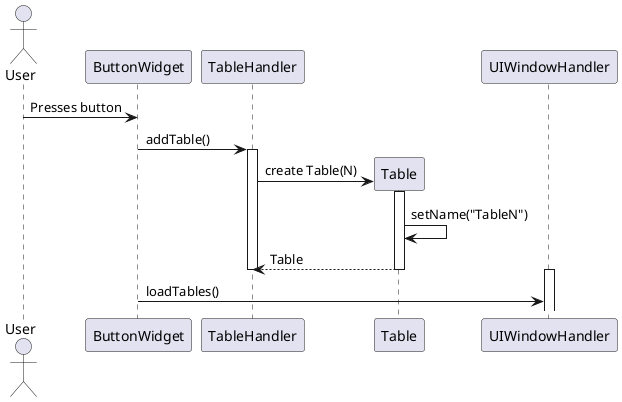 @startuml
actor User

User->ButtonWidget: Presses button

ButtonWidget -> TableHandler: addTable()

activate TableHandler
create Table
TableHandler -> Table: create Table(N)
activate Table
Table -> Table: setName("TableN")
return Table
deactivate TableHandler

activate UIWindowHandler
ButtonWidget -> UIWindowHandler: loadTables()

@enduml